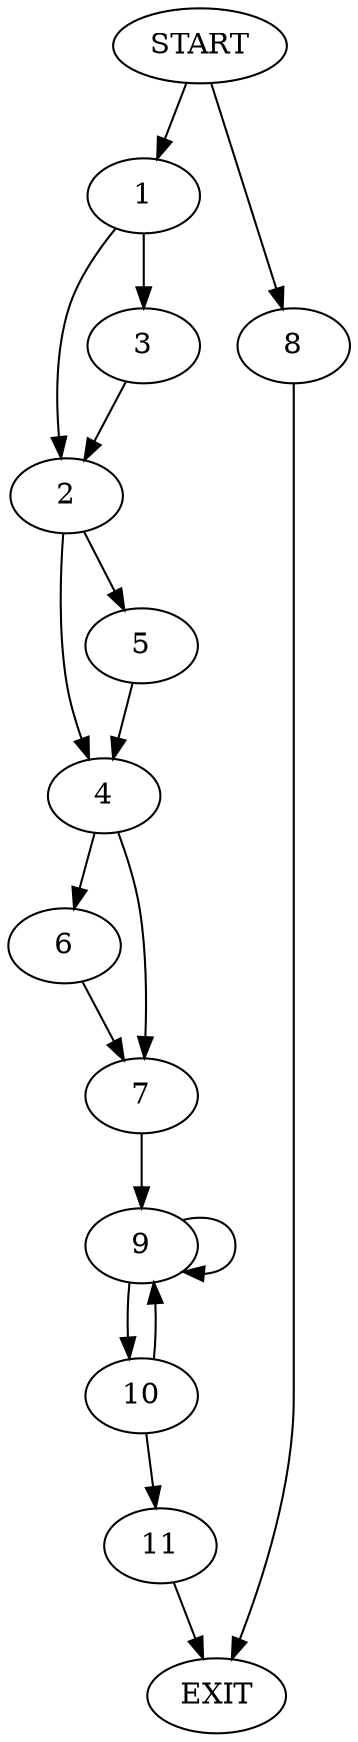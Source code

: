 digraph {
0 [label="START"]
12 [label="EXIT"]
0 -> 1
1 -> 2
1 -> 3
3 -> 2
2 -> 4
2 -> 5
5 -> 4
4 -> 6
4 -> 7
0 -> 8
8 -> 12
6 -> 7
7 -> 9
9 -> 10
9 -> 9
10 -> 11
10 -> 9
11 -> 12
}

